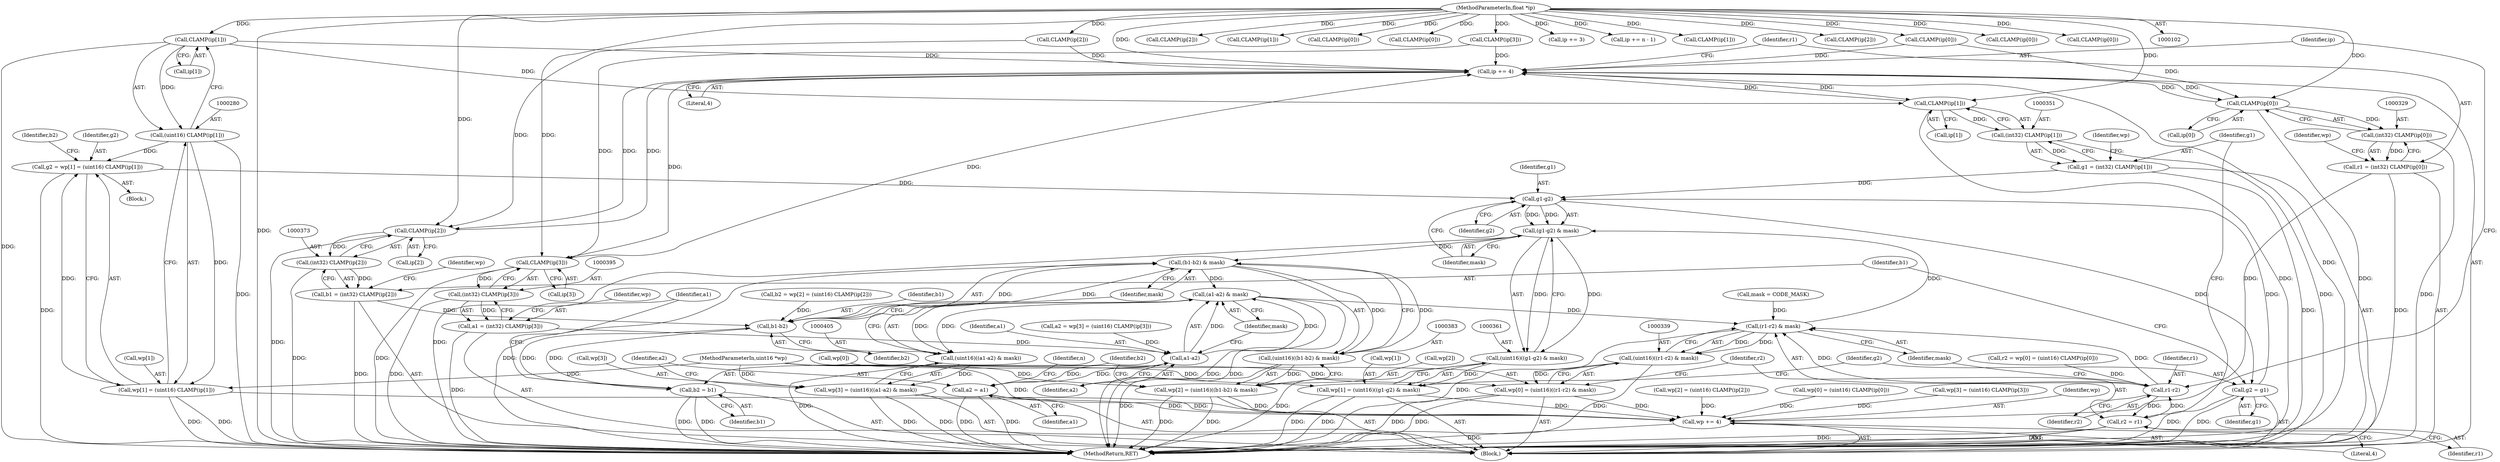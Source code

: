 digraph "0_libtiff_83a4b92815ea04969d494416eaae3d4c6b338e4a#diff-c8b4b355f9b5c06d585b23138e1c185f_1@pointer" {
"1000281" [label="(Call,CLAMP(ip[1]))"];
"1000103" [label="(MethodParameterIn,float *ip)"];
"1000279" [label="(Call,(uint16) CLAMP(ip[1]))"];
"1000273" [label="(Call,g2 = wp[1] = (uint16) CLAMP(ip[1]))"];
"1000363" [label="(Call,g1-g2)"];
"1000362" [label="(Call,(g1-g2) & mask)"];
"1000360" [label="(Call,(uint16)((g1-g2) & mask))"];
"1000356" [label="(Call,wp[1] = (uint16)((g1-g2) & mask))"];
"1000320" [label="(Call,wp += 4)"];
"1000384" [label="(Call,(b1-b2) & mask)"];
"1000382" [label="(Call,(uint16)((b1-b2) & mask))"];
"1000378" [label="(Call,wp[2] = (uint16)((b1-b2) & mask))"];
"1000406" [label="(Call,(a1-a2) & mask)"];
"1000340" [label="(Call,(r1-r2) & mask)"];
"1000338" [label="(Call,(uint16)((r1-r2) & mask))"];
"1000334" [label="(Call,wp[0] = (uint16)((r1-r2) & mask))"];
"1000404" [label="(Call,(uint16)((a1-a2) & mask))"];
"1000400" [label="(Call,wp[3] = (uint16)((a1-a2) & mask))"];
"1000367" [label="(Call,g2 = g1)"];
"1000275" [label="(Call,wp[1] = (uint16) CLAMP(ip[1]))"];
"1000323" [label="(Call,ip += 4)"];
"1000330" [label="(Call,CLAMP(ip[0]))"];
"1000328" [label="(Call,(int32) CLAMP(ip[0]))"];
"1000326" [label="(Call,r1 = (int32) CLAMP(ip[0]))"];
"1000341" [label="(Call,r1-r2)"];
"1000345" [label="(Call,r2 = r1)"];
"1000352" [label="(Call,CLAMP(ip[1]))"];
"1000350" [label="(Call,(int32) CLAMP(ip[1]))"];
"1000348" [label="(Call,g1 = (int32) CLAMP(ip[1]))"];
"1000374" [label="(Call,CLAMP(ip[2]))"];
"1000372" [label="(Call,(int32) CLAMP(ip[2]))"];
"1000370" [label="(Call,b1 = (int32) CLAMP(ip[2]))"];
"1000385" [label="(Call,b1-b2)"];
"1000389" [label="(Call,b2 = b1)"];
"1000396" [label="(Call,CLAMP(ip[3]))"];
"1000394" [label="(Call,(int32) CLAMP(ip[3]))"];
"1000392" [label="(Call,a1 = (int32) CLAMP(ip[3]))"];
"1000407" [label="(Call,a1-a2)"];
"1000411" [label="(Call,a2 = a1)"];
"1000123" [label="(Call,mask = CODE_MASK)"];
"1000168" [label="(Call,CLAMP(ip[2]))"];
"1000343" [label="(Identifier,r2)"];
"1000156" [label="(Call,CLAMP(ip[1]))"];
"1000366" [label="(Identifier,mask)"];
"1000340" [label="(Call,(r1-r2) & mask)"];
"1000324" [label="(Identifier,ip)"];
"1000378" [label="(Call,wp[2] = (uint16)((b1-b2) & mask))"];
"1000404" [label="(Call,(uint16)((a1-a2) & mask))"];
"1000410" [label="(Identifier,mask)"];
"1000408" [label="(Identifier,a1)"];
"1000345" [label="(Call,r2 = r1)"];
"1000330" [label="(Call,CLAMP(ip[0]))"];
"1000400" [label="(Call,wp[3] = (uint16)((a1-a2) & mask))"];
"1000407" [label="(Call,a1-a2)"];
"1000287" [label="(Call,wp[2] = (uint16) CLAMP(ip[2]))"];
"1000334" [label="(Call,wp[0] = (uint16)((r1-r2) & mask))"];
"1000371" [label="(Identifier,b1)"];
"1000144" [label="(Call,CLAMP(ip[0]))"];
"1000406" [label="(Call,(a1-a2) & mask)"];
"1000348" [label="(Call,g1 = (int32) CLAMP(ip[1]))"];
"1000273" [label="(Call,g2 = wp[1] = (uint16) CLAMP(ip[1]))"];
"1000335" [label="(Call,wp[0])"];
"1000263" [label="(Call,wp[0] = (uint16) CLAMP(ip[0]))"];
"1000193" [label="(Call,CLAMP(ip[0]))"];
"1000274" [label="(Identifier,g2)"];
"1000281" [label="(Call,CLAMP(ip[1]))"];
"1000323" [label="(Call,ip += 4)"];
"1000393" [label="(Identifier,a1)"];
"1000413" [label="(Identifier,a1)"];
"1000275" [label="(Call,wp[1] = (uint16) CLAMP(ip[1]))"];
"1000391" [label="(Identifier,b1)"];
"1000276" [label="(Call,wp[1])"];
"1000285" [label="(Call,b2 = wp[2] = (uint16) CLAMP(ip[2]))"];
"1000357" [label="(Call,wp[1])"];
"1000106" [label="(MethodParameterIn,uint16 *wp)"];
"1000325" [label="(Literal,4)"];
"1000320" [label="(Call,wp += 4)"];
"1000322" [label="(Literal,4)"];
"1000367" [label="(Call,g2 = g1)"];
"1000402" [label="(Identifier,wp)"];
"1000342" [label="(Identifier,r1)"];
"1000299" [label="(Call,wp[3] = (uint16) CLAMP(ip[3]))"];
"1000394" [label="(Call,(int32) CLAMP(ip[3]))"];
"1000316" [label="(Block,)"];
"1000305" [label="(Call,CLAMP(ip[3]))"];
"1000382" [label="(Call,(uint16)((b1-b2) & mask))"];
"1000186" [label="(Call,ip += 3)"];
"1000416" [label="(Call,ip += n - 1)"];
"1000215" [label="(Call,CLAMP(ip[1]))"];
"1000396" [label="(Call,CLAMP(ip[3]))"];
"1000349" [label="(Identifier,g1)"];
"1000314" [label="(Identifier,n)"];
"1000350" [label="(Call,(int32) CLAMP(ip[1]))"];
"1000344" [label="(Identifier,mask)"];
"1000409" [label="(Identifier,a2)"];
"1000370" [label="(Call,b1 = (int32) CLAMP(ip[2]))"];
"1000352" [label="(Call,CLAMP(ip[1]))"];
"1000353" [label="(Call,ip[1])"];
"1000356" [label="(Call,wp[1] = (uint16)((g1-g2) & mask))"];
"1000261" [label="(Call,r2 = wp[0] = (uint16) CLAMP(ip[0]))"];
"1000346" [label="(Identifier,r2)"];
"1000269" [label="(Call,CLAMP(ip[0]))"];
"1000362" [label="(Call,(g1-g2) & mask)"];
"1000103" [label="(MethodParameterIn,float *ip)"];
"1000237" [label="(Call,CLAMP(ip[2]))"];
"1000374" [label="(Call,CLAMP(ip[2]))"];
"1000336" [label="(Identifier,wp)"];
"1000327" [label="(Identifier,r1)"];
"1000412" [label="(Identifier,a2)"];
"1000392" [label="(Call,a1 = (int32) CLAMP(ip[3]))"];
"1000390" [label="(Identifier,b2)"];
"1000365" [label="(Identifier,g2)"];
"1000347" [label="(Identifier,r1)"];
"1000363" [label="(Call,g1-g2)"];
"1000379" [label="(Call,wp[2])"];
"1000372" [label="(Call,(int32) CLAMP(ip[2]))"];
"1000477" [label="(MethodReturn,RET)"];
"1000388" [label="(Identifier,mask)"];
"1000471" [label="(Call,CLAMP(ip[0]))"];
"1000297" [label="(Call,a2 = wp[3] = (uint16) CLAMP(ip[3]))"];
"1000380" [label="(Identifier,wp)"];
"1000360" [label="(Call,(uint16)((g1-g2) & mask))"];
"1000401" [label="(Call,wp[3])"];
"1000389" [label="(Call,b2 = b1)"];
"1000442" [label="(Call,CLAMP(ip[0]))"];
"1000411" [label="(Call,a2 = a1)"];
"1000375" [label="(Call,ip[2])"];
"1000369" [label="(Identifier,g1)"];
"1000364" [label="(Identifier,g1)"];
"1000326" [label="(Call,r1 = (int32) CLAMP(ip[0]))"];
"1000368" [label="(Identifier,g2)"];
"1000321" [label="(Identifier,wp)"];
"1000386" [label="(Identifier,b1)"];
"1000279" [label="(Call,(uint16) CLAMP(ip[1]))"];
"1000385" [label="(Call,b1-b2)"];
"1000384" [label="(Call,(b1-b2) & mask)"];
"1000358" [label="(Identifier,wp)"];
"1000397" [label="(Call,ip[3])"];
"1000328" [label="(Call,(int32) CLAMP(ip[0]))"];
"1000282" [label="(Call,ip[1])"];
"1000341" [label="(Call,r1-r2)"];
"1000338" [label="(Call,(uint16)((r1-r2) & mask))"];
"1000286" [label="(Identifier,b2)"];
"1000331" [label="(Call,ip[0])"];
"1000293" [label="(Call,CLAMP(ip[2]))"];
"1000387" [label="(Identifier,b2)"];
"1000260" [label="(Block,)"];
"1000281" -> "1000279"  [label="AST: "];
"1000281" -> "1000282"  [label="CFG: "];
"1000282" -> "1000281"  [label="AST: "];
"1000279" -> "1000281"  [label="CFG: "];
"1000281" -> "1000477"  [label="DDG: "];
"1000281" -> "1000279"  [label="DDG: "];
"1000103" -> "1000281"  [label="DDG: "];
"1000281" -> "1000323"  [label="DDG: "];
"1000281" -> "1000352"  [label="DDG: "];
"1000103" -> "1000102"  [label="AST: "];
"1000103" -> "1000477"  [label="DDG: "];
"1000103" -> "1000144"  [label="DDG: "];
"1000103" -> "1000156"  [label="DDG: "];
"1000103" -> "1000168"  [label="DDG: "];
"1000103" -> "1000186"  [label="DDG: "];
"1000103" -> "1000193"  [label="DDG: "];
"1000103" -> "1000215"  [label="DDG: "];
"1000103" -> "1000237"  [label="DDG: "];
"1000103" -> "1000269"  [label="DDG: "];
"1000103" -> "1000293"  [label="DDG: "];
"1000103" -> "1000305"  [label="DDG: "];
"1000103" -> "1000323"  [label="DDG: "];
"1000103" -> "1000330"  [label="DDG: "];
"1000103" -> "1000352"  [label="DDG: "];
"1000103" -> "1000374"  [label="DDG: "];
"1000103" -> "1000396"  [label="DDG: "];
"1000103" -> "1000416"  [label="DDG: "];
"1000103" -> "1000442"  [label="DDG: "];
"1000103" -> "1000471"  [label="DDG: "];
"1000279" -> "1000275"  [label="AST: "];
"1000280" -> "1000279"  [label="AST: "];
"1000275" -> "1000279"  [label="CFG: "];
"1000279" -> "1000477"  [label="DDG: "];
"1000279" -> "1000273"  [label="DDG: "];
"1000279" -> "1000275"  [label="DDG: "];
"1000273" -> "1000260"  [label="AST: "];
"1000273" -> "1000275"  [label="CFG: "];
"1000274" -> "1000273"  [label="AST: "];
"1000275" -> "1000273"  [label="AST: "];
"1000286" -> "1000273"  [label="CFG: "];
"1000273" -> "1000477"  [label="DDG: "];
"1000275" -> "1000273"  [label="DDG: "];
"1000273" -> "1000363"  [label="DDG: "];
"1000363" -> "1000362"  [label="AST: "];
"1000363" -> "1000365"  [label="CFG: "];
"1000364" -> "1000363"  [label="AST: "];
"1000365" -> "1000363"  [label="AST: "];
"1000366" -> "1000363"  [label="CFG: "];
"1000363" -> "1000362"  [label="DDG: "];
"1000363" -> "1000362"  [label="DDG: "];
"1000348" -> "1000363"  [label="DDG: "];
"1000367" -> "1000363"  [label="DDG: "];
"1000363" -> "1000367"  [label="DDG: "];
"1000362" -> "1000360"  [label="AST: "];
"1000362" -> "1000366"  [label="CFG: "];
"1000366" -> "1000362"  [label="AST: "];
"1000360" -> "1000362"  [label="CFG: "];
"1000362" -> "1000477"  [label="DDG: "];
"1000362" -> "1000360"  [label="DDG: "];
"1000362" -> "1000360"  [label="DDG: "];
"1000340" -> "1000362"  [label="DDG: "];
"1000362" -> "1000384"  [label="DDG: "];
"1000360" -> "1000356"  [label="AST: "];
"1000361" -> "1000360"  [label="AST: "];
"1000356" -> "1000360"  [label="CFG: "];
"1000360" -> "1000477"  [label="DDG: "];
"1000360" -> "1000356"  [label="DDG: "];
"1000356" -> "1000316"  [label="AST: "];
"1000357" -> "1000356"  [label="AST: "];
"1000368" -> "1000356"  [label="CFG: "];
"1000356" -> "1000477"  [label="DDG: "];
"1000356" -> "1000477"  [label="DDG: "];
"1000356" -> "1000320"  [label="DDG: "];
"1000106" -> "1000356"  [label="DDG: "];
"1000320" -> "1000316"  [label="AST: "];
"1000320" -> "1000322"  [label="CFG: "];
"1000321" -> "1000320"  [label="AST: "];
"1000322" -> "1000320"  [label="AST: "];
"1000324" -> "1000320"  [label="CFG: "];
"1000320" -> "1000477"  [label="DDG: "];
"1000400" -> "1000320"  [label="DDG: "];
"1000287" -> "1000320"  [label="DDG: "];
"1000334" -> "1000320"  [label="DDG: "];
"1000263" -> "1000320"  [label="DDG: "];
"1000378" -> "1000320"  [label="DDG: "];
"1000275" -> "1000320"  [label="DDG: "];
"1000299" -> "1000320"  [label="DDG: "];
"1000106" -> "1000320"  [label="DDG: "];
"1000384" -> "1000382"  [label="AST: "];
"1000384" -> "1000388"  [label="CFG: "];
"1000385" -> "1000384"  [label="AST: "];
"1000388" -> "1000384"  [label="AST: "];
"1000382" -> "1000384"  [label="CFG: "];
"1000384" -> "1000477"  [label="DDG: "];
"1000384" -> "1000382"  [label="DDG: "];
"1000384" -> "1000382"  [label="DDG: "];
"1000385" -> "1000384"  [label="DDG: "];
"1000385" -> "1000384"  [label="DDG: "];
"1000384" -> "1000406"  [label="DDG: "];
"1000382" -> "1000378"  [label="AST: "];
"1000383" -> "1000382"  [label="AST: "];
"1000378" -> "1000382"  [label="CFG: "];
"1000382" -> "1000477"  [label="DDG: "];
"1000382" -> "1000378"  [label="DDG: "];
"1000378" -> "1000316"  [label="AST: "];
"1000379" -> "1000378"  [label="AST: "];
"1000390" -> "1000378"  [label="CFG: "];
"1000378" -> "1000477"  [label="DDG: "];
"1000378" -> "1000477"  [label="DDG: "];
"1000106" -> "1000378"  [label="DDG: "];
"1000406" -> "1000404"  [label="AST: "];
"1000406" -> "1000410"  [label="CFG: "];
"1000407" -> "1000406"  [label="AST: "];
"1000410" -> "1000406"  [label="AST: "];
"1000404" -> "1000406"  [label="CFG: "];
"1000406" -> "1000477"  [label="DDG: "];
"1000406" -> "1000477"  [label="DDG: "];
"1000406" -> "1000340"  [label="DDG: "];
"1000406" -> "1000404"  [label="DDG: "];
"1000406" -> "1000404"  [label="DDG: "];
"1000407" -> "1000406"  [label="DDG: "];
"1000407" -> "1000406"  [label="DDG: "];
"1000340" -> "1000338"  [label="AST: "];
"1000340" -> "1000344"  [label="CFG: "];
"1000341" -> "1000340"  [label="AST: "];
"1000344" -> "1000340"  [label="AST: "];
"1000338" -> "1000340"  [label="CFG: "];
"1000340" -> "1000477"  [label="DDG: "];
"1000340" -> "1000338"  [label="DDG: "];
"1000340" -> "1000338"  [label="DDG: "];
"1000341" -> "1000340"  [label="DDG: "];
"1000341" -> "1000340"  [label="DDG: "];
"1000123" -> "1000340"  [label="DDG: "];
"1000338" -> "1000334"  [label="AST: "];
"1000339" -> "1000338"  [label="AST: "];
"1000334" -> "1000338"  [label="CFG: "];
"1000338" -> "1000477"  [label="DDG: "];
"1000338" -> "1000334"  [label="DDG: "];
"1000334" -> "1000316"  [label="AST: "];
"1000335" -> "1000334"  [label="AST: "];
"1000346" -> "1000334"  [label="CFG: "];
"1000334" -> "1000477"  [label="DDG: "];
"1000334" -> "1000477"  [label="DDG: "];
"1000106" -> "1000334"  [label="DDG: "];
"1000404" -> "1000400"  [label="AST: "];
"1000405" -> "1000404"  [label="AST: "];
"1000400" -> "1000404"  [label="CFG: "];
"1000404" -> "1000477"  [label="DDG: "];
"1000404" -> "1000400"  [label="DDG: "];
"1000400" -> "1000316"  [label="AST: "];
"1000401" -> "1000400"  [label="AST: "];
"1000412" -> "1000400"  [label="CFG: "];
"1000400" -> "1000477"  [label="DDG: "];
"1000400" -> "1000477"  [label="DDG: "];
"1000106" -> "1000400"  [label="DDG: "];
"1000367" -> "1000316"  [label="AST: "];
"1000367" -> "1000369"  [label="CFG: "];
"1000368" -> "1000367"  [label="AST: "];
"1000369" -> "1000367"  [label="AST: "];
"1000371" -> "1000367"  [label="CFG: "];
"1000367" -> "1000477"  [label="DDG: "];
"1000367" -> "1000477"  [label="DDG: "];
"1000276" -> "1000275"  [label="AST: "];
"1000275" -> "1000477"  [label="DDG: "];
"1000275" -> "1000477"  [label="DDG: "];
"1000106" -> "1000275"  [label="DDG: "];
"1000323" -> "1000316"  [label="AST: "];
"1000323" -> "1000325"  [label="CFG: "];
"1000324" -> "1000323"  [label="AST: "];
"1000325" -> "1000323"  [label="AST: "];
"1000327" -> "1000323"  [label="CFG: "];
"1000323" -> "1000477"  [label="DDG: "];
"1000374" -> "1000323"  [label="DDG: "];
"1000293" -> "1000323"  [label="DDG: "];
"1000352" -> "1000323"  [label="DDG: "];
"1000305" -> "1000323"  [label="DDG: "];
"1000269" -> "1000323"  [label="DDG: "];
"1000330" -> "1000323"  [label="DDG: "];
"1000396" -> "1000323"  [label="DDG: "];
"1000323" -> "1000330"  [label="DDG: "];
"1000323" -> "1000352"  [label="DDG: "];
"1000323" -> "1000374"  [label="DDG: "];
"1000323" -> "1000396"  [label="DDG: "];
"1000330" -> "1000328"  [label="AST: "];
"1000330" -> "1000331"  [label="CFG: "];
"1000331" -> "1000330"  [label="AST: "];
"1000328" -> "1000330"  [label="CFG: "];
"1000330" -> "1000477"  [label="DDG: "];
"1000330" -> "1000328"  [label="DDG: "];
"1000269" -> "1000330"  [label="DDG: "];
"1000328" -> "1000326"  [label="AST: "];
"1000329" -> "1000328"  [label="AST: "];
"1000326" -> "1000328"  [label="CFG: "];
"1000328" -> "1000477"  [label="DDG: "];
"1000328" -> "1000326"  [label="DDG: "];
"1000326" -> "1000316"  [label="AST: "];
"1000327" -> "1000326"  [label="AST: "];
"1000336" -> "1000326"  [label="CFG: "];
"1000326" -> "1000477"  [label="DDG: "];
"1000326" -> "1000341"  [label="DDG: "];
"1000341" -> "1000343"  [label="CFG: "];
"1000342" -> "1000341"  [label="AST: "];
"1000343" -> "1000341"  [label="AST: "];
"1000344" -> "1000341"  [label="CFG: "];
"1000261" -> "1000341"  [label="DDG: "];
"1000345" -> "1000341"  [label="DDG: "];
"1000341" -> "1000345"  [label="DDG: "];
"1000345" -> "1000316"  [label="AST: "];
"1000345" -> "1000347"  [label="CFG: "];
"1000346" -> "1000345"  [label="AST: "];
"1000347" -> "1000345"  [label="AST: "];
"1000349" -> "1000345"  [label="CFG: "];
"1000345" -> "1000477"  [label="DDG: "];
"1000345" -> "1000477"  [label="DDG: "];
"1000352" -> "1000350"  [label="AST: "];
"1000352" -> "1000353"  [label="CFG: "];
"1000353" -> "1000352"  [label="AST: "];
"1000350" -> "1000352"  [label="CFG: "];
"1000352" -> "1000477"  [label="DDG: "];
"1000352" -> "1000350"  [label="DDG: "];
"1000350" -> "1000348"  [label="AST: "];
"1000351" -> "1000350"  [label="AST: "];
"1000348" -> "1000350"  [label="CFG: "];
"1000350" -> "1000477"  [label="DDG: "];
"1000350" -> "1000348"  [label="DDG: "];
"1000348" -> "1000316"  [label="AST: "];
"1000349" -> "1000348"  [label="AST: "];
"1000358" -> "1000348"  [label="CFG: "];
"1000348" -> "1000477"  [label="DDG: "];
"1000374" -> "1000372"  [label="AST: "];
"1000374" -> "1000375"  [label="CFG: "];
"1000375" -> "1000374"  [label="AST: "];
"1000372" -> "1000374"  [label="CFG: "];
"1000374" -> "1000477"  [label="DDG: "];
"1000374" -> "1000372"  [label="DDG: "];
"1000293" -> "1000374"  [label="DDG: "];
"1000372" -> "1000370"  [label="AST: "];
"1000373" -> "1000372"  [label="AST: "];
"1000370" -> "1000372"  [label="CFG: "];
"1000372" -> "1000477"  [label="DDG: "];
"1000372" -> "1000370"  [label="DDG: "];
"1000370" -> "1000316"  [label="AST: "];
"1000371" -> "1000370"  [label="AST: "];
"1000380" -> "1000370"  [label="CFG: "];
"1000370" -> "1000477"  [label="DDG: "];
"1000370" -> "1000385"  [label="DDG: "];
"1000385" -> "1000387"  [label="CFG: "];
"1000386" -> "1000385"  [label="AST: "];
"1000387" -> "1000385"  [label="AST: "];
"1000388" -> "1000385"  [label="CFG: "];
"1000285" -> "1000385"  [label="DDG: "];
"1000389" -> "1000385"  [label="DDG: "];
"1000385" -> "1000389"  [label="DDG: "];
"1000389" -> "1000316"  [label="AST: "];
"1000389" -> "1000391"  [label="CFG: "];
"1000390" -> "1000389"  [label="AST: "];
"1000391" -> "1000389"  [label="AST: "];
"1000393" -> "1000389"  [label="CFG: "];
"1000389" -> "1000477"  [label="DDG: "];
"1000389" -> "1000477"  [label="DDG: "];
"1000396" -> "1000394"  [label="AST: "];
"1000396" -> "1000397"  [label="CFG: "];
"1000397" -> "1000396"  [label="AST: "];
"1000394" -> "1000396"  [label="CFG: "];
"1000396" -> "1000477"  [label="DDG: "];
"1000396" -> "1000394"  [label="DDG: "];
"1000305" -> "1000396"  [label="DDG: "];
"1000394" -> "1000392"  [label="AST: "];
"1000395" -> "1000394"  [label="AST: "];
"1000392" -> "1000394"  [label="CFG: "];
"1000394" -> "1000477"  [label="DDG: "];
"1000394" -> "1000392"  [label="DDG: "];
"1000392" -> "1000316"  [label="AST: "];
"1000393" -> "1000392"  [label="AST: "];
"1000402" -> "1000392"  [label="CFG: "];
"1000392" -> "1000477"  [label="DDG: "];
"1000392" -> "1000407"  [label="DDG: "];
"1000407" -> "1000409"  [label="CFG: "];
"1000408" -> "1000407"  [label="AST: "];
"1000409" -> "1000407"  [label="AST: "];
"1000410" -> "1000407"  [label="CFG: "];
"1000297" -> "1000407"  [label="DDG: "];
"1000411" -> "1000407"  [label="DDG: "];
"1000407" -> "1000411"  [label="DDG: "];
"1000411" -> "1000316"  [label="AST: "];
"1000411" -> "1000413"  [label="CFG: "];
"1000412" -> "1000411"  [label="AST: "];
"1000413" -> "1000411"  [label="AST: "];
"1000314" -> "1000411"  [label="CFG: "];
"1000411" -> "1000477"  [label="DDG: "];
"1000411" -> "1000477"  [label="DDG: "];
}
